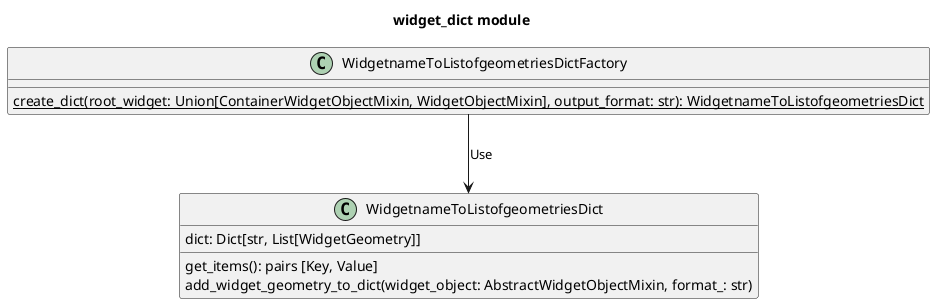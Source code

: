 @startuml
title widget_dict module

class WidgetnameToListofgeometriesDict {
    dict: Dict[str, List[WidgetGeometry]]
    get_items(): pairs [Key, Value]
    add_widget_geometry_to_dict(widget_object: AbstractWidgetObjectMixin, format_: str)
}

class WidgetnameToListofgeometriesDictFactory {
    {static} create_dict(root_widget: Union[ContainerWidgetObjectMixin, WidgetObjectMixin], output_format: str): WidgetnameToListofgeometriesDict
}

WidgetnameToListofgeometriesDictFactory --> WidgetnameToListofgeometriesDict: Use
@enduml